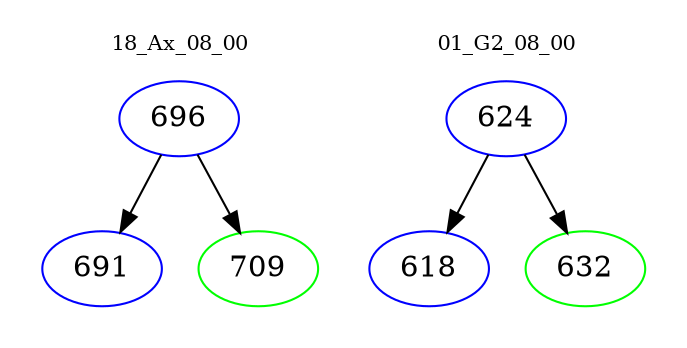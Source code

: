 digraph{
subgraph cluster_0 {
color = white
label = "18_Ax_08_00";
fontsize=10;
T0_696 [label="696", color="blue"]
T0_696 -> T0_691 [color="black"]
T0_691 [label="691", color="blue"]
T0_696 -> T0_709 [color="black"]
T0_709 [label="709", color="green"]
}
subgraph cluster_1 {
color = white
label = "01_G2_08_00";
fontsize=10;
T1_624 [label="624", color="blue"]
T1_624 -> T1_618 [color="black"]
T1_618 [label="618", color="blue"]
T1_624 -> T1_632 [color="black"]
T1_632 [label="632", color="green"]
}
}
